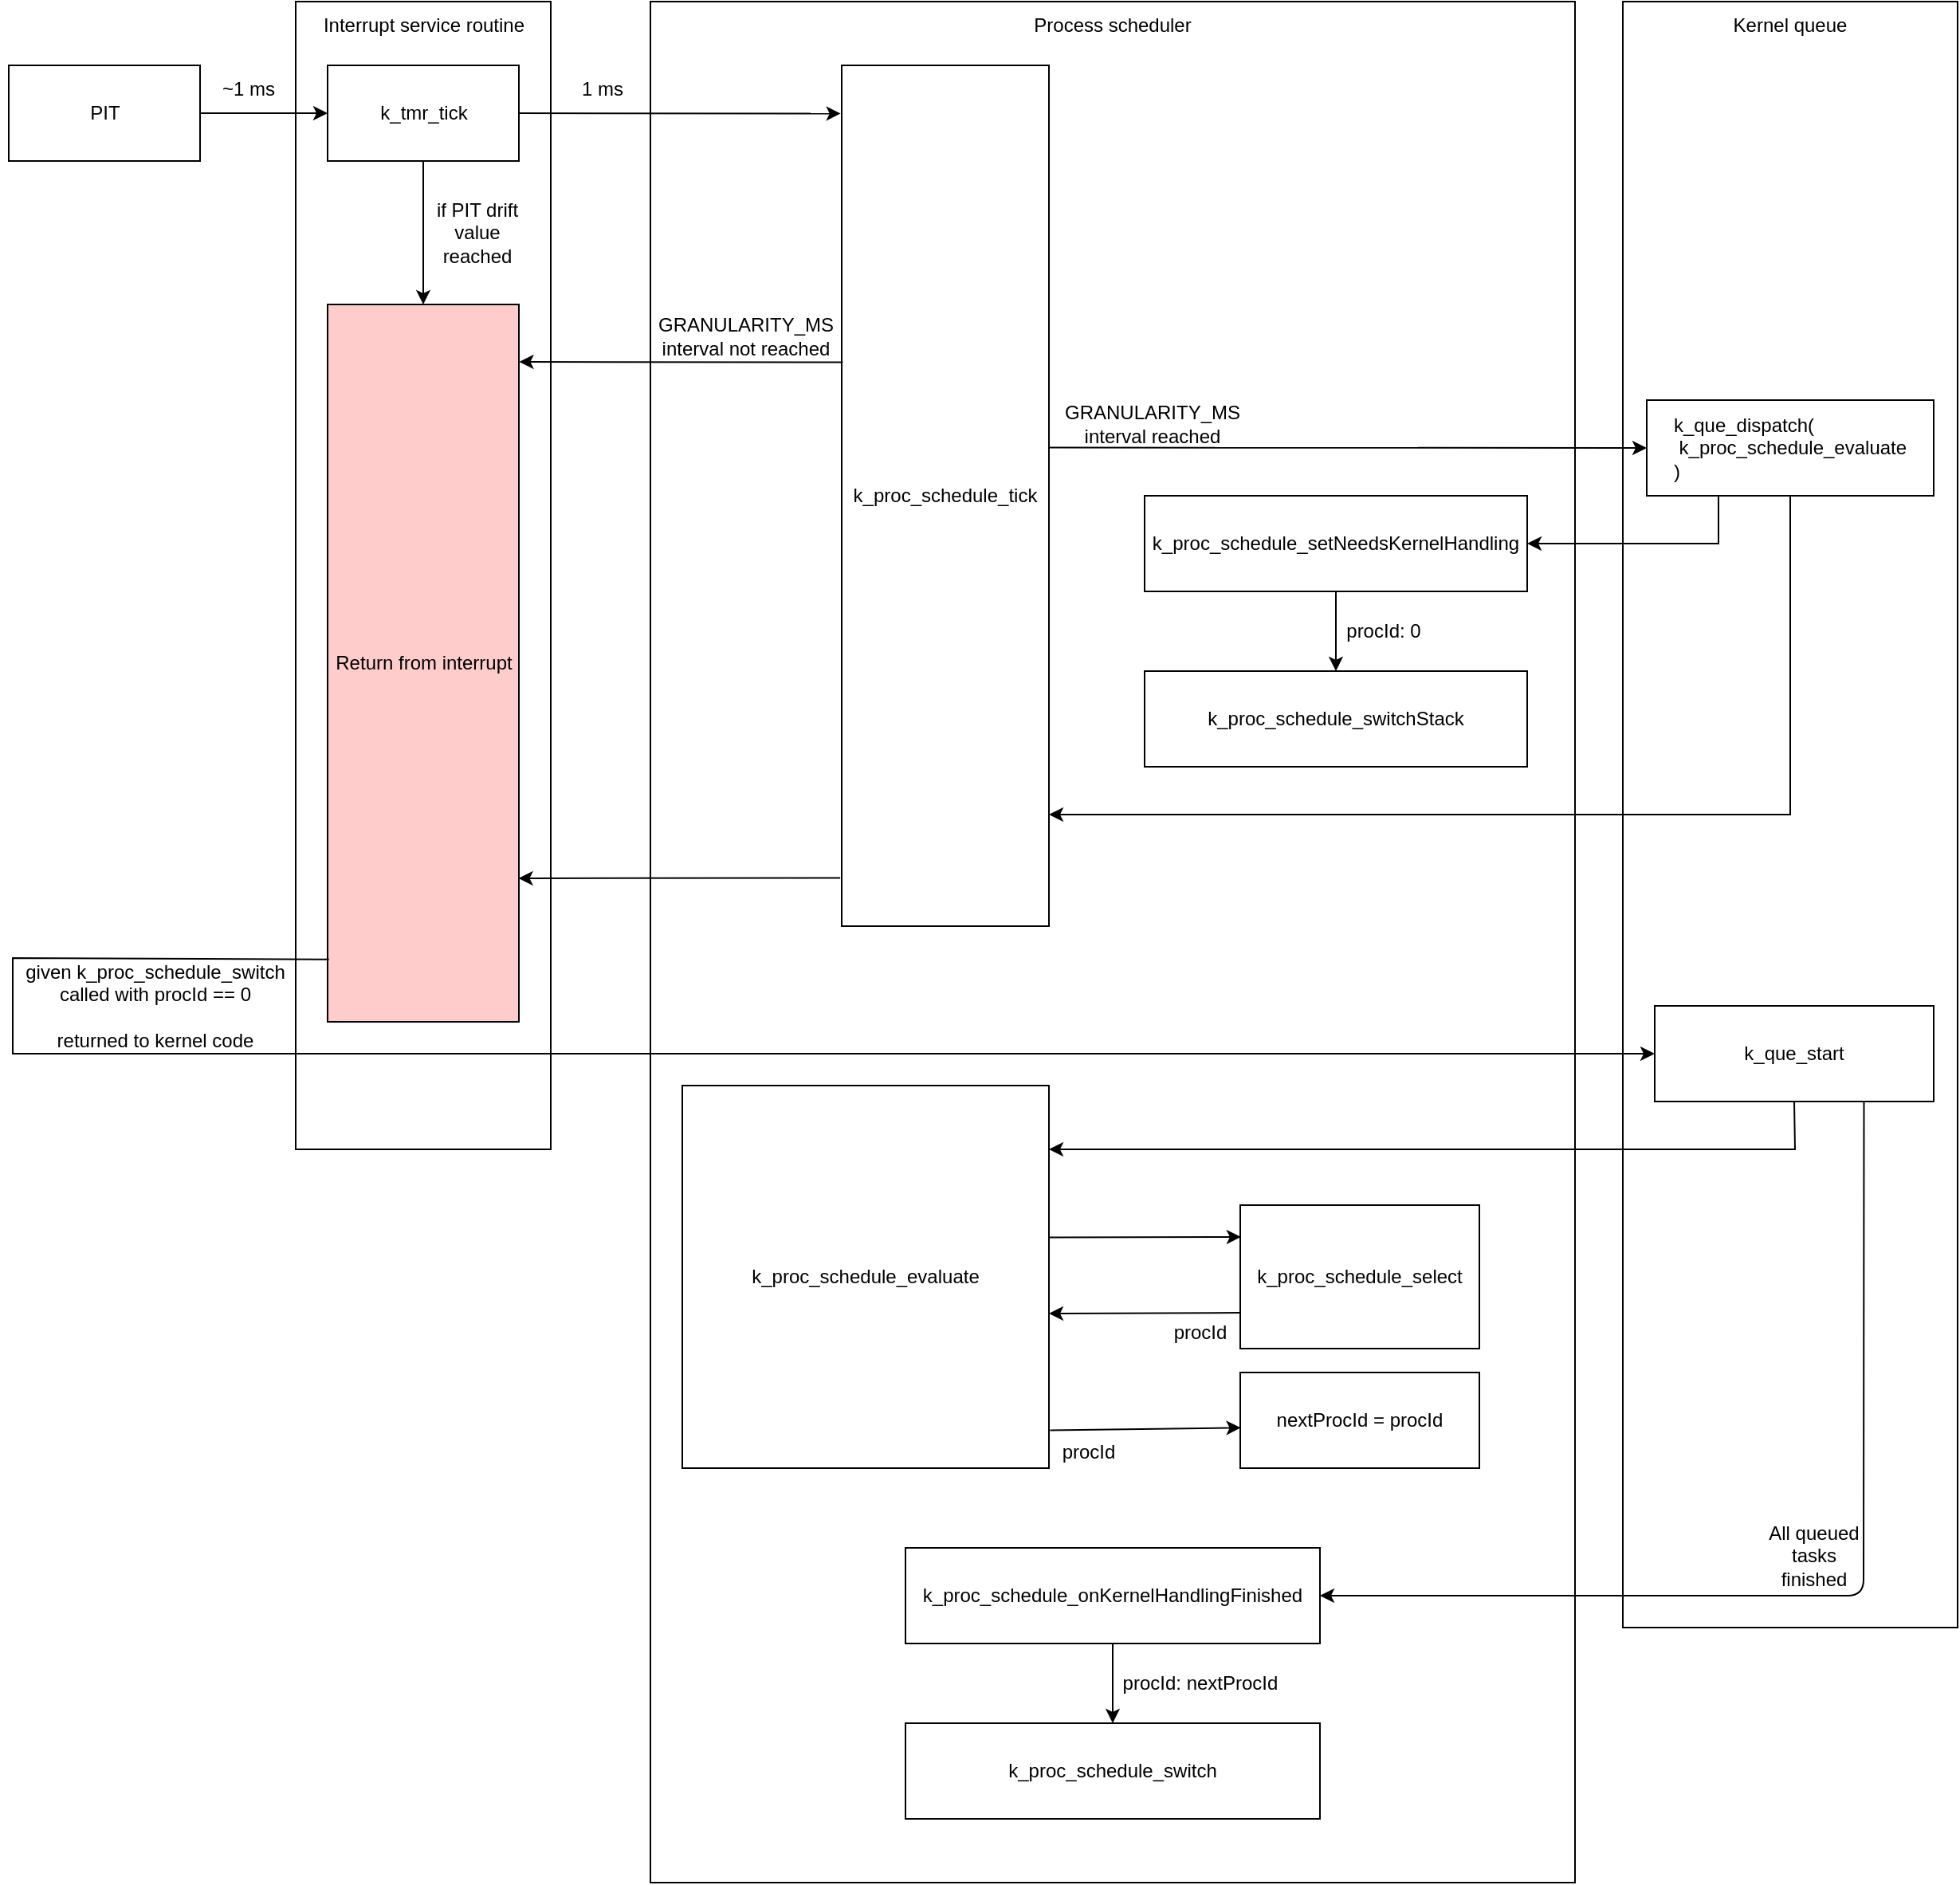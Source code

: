 <mxfile>
    <diagram id="C5RBs43oDa-KdzZeNtuy" name="Page-1">
        <mxGraphModel dx="2616" dy="1981" grid="1" gridSize="10" guides="1" tooltips="1" connect="1" arrows="1" fold="1" page="1" pageScale="1" pageWidth="827" pageHeight="1169" math="0" shadow="0">
            <root>
                <mxCell id="WIyWlLk6GJQsqaUBKTNV-0"/>
                <mxCell id="WIyWlLk6GJQsqaUBKTNV-1" parent="WIyWlLk6GJQsqaUBKTNV-0"/>
                <mxCell id="M0FN-xJ6hnQDgg32db2r-20" value="" style="rounded=0;whiteSpace=wrap;html=1;" parent="WIyWlLk6GJQsqaUBKTNV-1" vertex="1">
                    <mxGeometry x="147.5" y="-30" width="160" height="720" as="geometry"/>
                </mxCell>
                <mxCell id="M0FN-xJ6hnQDgg32db2r-15" value="" style="rounded=0;whiteSpace=wrap;html=1;" parent="WIyWlLk6GJQsqaUBKTNV-1" vertex="1">
                    <mxGeometry x="980" y="-30" width="210" height="1020" as="geometry"/>
                </mxCell>
                <mxCell id="M0FN-xJ6hnQDgg32db2r-13" value="" style="rounded=0;whiteSpace=wrap;html=1;" parent="WIyWlLk6GJQsqaUBKTNV-1" vertex="1">
                    <mxGeometry x="370" y="-30" width="580" height="1180" as="geometry"/>
                </mxCell>
                <mxCell id="M0FN-xJ6hnQDgg32db2r-0" value="PIT" style="rounded=0;whiteSpace=wrap;html=1;" parent="WIyWlLk6GJQsqaUBKTNV-1" vertex="1">
                    <mxGeometry x="-32.5" y="10" width="120" height="60" as="geometry"/>
                </mxCell>
                <mxCell id="M0FN-xJ6hnQDgg32db2r-1" value="" style="endArrow=classic;html=1;rounded=0;exitX=1;exitY=0.5;exitDx=0;exitDy=0;entryX=0;entryY=0.5;entryDx=0;entryDy=0;" parent="WIyWlLk6GJQsqaUBKTNV-1" source="M0FN-xJ6hnQDgg32db2r-0" target="M0FN-xJ6hnQDgg32db2r-3" edge="1">
                    <mxGeometry width="50" height="50" relative="1" as="geometry">
                        <mxPoint x="390" y="310" as="sourcePoint"/>
                        <mxPoint x="200" y="40" as="targetPoint"/>
                    </mxGeometry>
                </mxCell>
                <mxCell id="M0FN-xJ6hnQDgg32db2r-2" value="~1 ms" style="text;html=1;strokeColor=none;fillColor=none;align=center;verticalAlign=middle;whiteSpace=wrap;rounded=0;" parent="WIyWlLk6GJQsqaUBKTNV-1" vertex="1">
                    <mxGeometry x="87.5" y="10" width="60" height="30" as="geometry"/>
                </mxCell>
                <mxCell id="M0FN-xJ6hnQDgg32db2r-23" value="" style="edgeStyle=orthogonalEdgeStyle;rounded=0;orthogonalLoop=1;jettySize=auto;html=1;" parent="WIyWlLk6GJQsqaUBKTNV-1" source="M0FN-xJ6hnQDgg32db2r-3" target="M0FN-xJ6hnQDgg32db2r-22" edge="1">
                    <mxGeometry relative="1" as="geometry"/>
                </mxCell>
                <mxCell id="M0FN-xJ6hnQDgg32db2r-3" value="k_tmr_tick" style="rounded=0;whiteSpace=wrap;html=1;" parent="WIyWlLk6GJQsqaUBKTNV-1" vertex="1">
                    <mxGeometry x="167.5" y="10" width="120" height="60" as="geometry"/>
                </mxCell>
                <mxCell id="M0FN-xJ6hnQDgg32db2r-5" value="" style="endArrow=classic;html=1;rounded=0;exitX=1;exitY=0.5;exitDx=0;exitDy=0;entryX=-0.005;entryY=0.056;entryDx=0;entryDy=0;entryPerimeter=0;" parent="WIyWlLk6GJQsqaUBKTNV-1" source="M0FN-xJ6hnQDgg32db2r-3" target="M0FN-xJ6hnQDgg32db2r-6" edge="1">
                    <mxGeometry width="50" height="50" relative="1" as="geometry">
                        <mxPoint x="390" y="210" as="sourcePoint"/>
                        <mxPoint x="480" y="40" as="targetPoint"/>
                    </mxGeometry>
                </mxCell>
                <mxCell id="M0FN-xJ6hnQDgg32db2r-6" value="k_proc_schedule_tick" style="rounded=0;whiteSpace=wrap;html=1;" parent="WIyWlLk6GJQsqaUBKTNV-1" vertex="1">
                    <mxGeometry x="490" y="10" width="130" height="540" as="geometry"/>
                </mxCell>
                <mxCell id="M0FN-xJ6hnQDgg32db2r-7" value="&lt;div style=&quot;text-align: left;&quot;&gt;&lt;span style=&quot;background-color: initial;&quot;&gt;k_que_dispatch(&lt;/span&gt;&lt;/div&gt;&lt;span style=&quot;white-space: pre;&quot;&gt;&lt;div style=&quot;text-align: left;&quot;&gt;&lt;span style=&quot;background-color: initial;&quot;&gt; &lt;/span&gt;&lt;span style=&quot;background-color: initial; white-space: normal;&quot;&gt;k_proc_schedule_evaluate&lt;/span&gt;&lt;/div&gt;&lt;/span&gt;&lt;div style=&quot;text-align: left;&quot;&gt;&lt;span style=&quot;background-color: initial;&quot;&gt;)&lt;/span&gt;&lt;/div&gt;" style="rounded=0;whiteSpace=wrap;html=1;" parent="WIyWlLk6GJQsqaUBKTNV-1" vertex="1">
                    <mxGeometry x="995" y="220" width="180" height="60" as="geometry"/>
                </mxCell>
                <mxCell id="M0FN-xJ6hnQDgg32db2r-8" value="1 ms" style="text;html=1;strokeColor=none;fillColor=none;align=center;verticalAlign=middle;whiteSpace=wrap;rounded=0;" parent="WIyWlLk6GJQsqaUBKTNV-1" vertex="1">
                    <mxGeometry x="310" y="10" width="60" height="30" as="geometry"/>
                </mxCell>
                <mxCell id="M0FN-xJ6hnQDgg32db2r-10" value="" style="endArrow=classic;html=1;rounded=0;exitX=1;exitY=0.444;exitDx=0;exitDy=0;entryX=0;entryY=0.5;entryDx=0;entryDy=0;exitPerimeter=0;" parent="WIyWlLk6GJQsqaUBKTNV-1" source="M0FN-xJ6hnQDgg32db2r-6" target="M0FN-xJ6hnQDgg32db2r-7" edge="1">
                    <mxGeometry width="50" height="50" relative="1" as="geometry">
                        <mxPoint x="710" y="220" as="sourcePoint"/>
                        <mxPoint x="610" y="30" as="targetPoint"/>
                    </mxGeometry>
                </mxCell>
                <mxCell id="M0FN-xJ6hnQDgg32db2r-11" value="GRANULARITY_MS interval reached" style="text;html=1;strokeColor=none;fillColor=none;align=center;verticalAlign=middle;whiteSpace=wrap;rounded=0;" parent="WIyWlLk6GJQsqaUBKTNV-1" vertex="1">
                    <mxGeometry x="620" y="220" width="130" height="30" as="geometry"/>
                </mxCell>
                <mxCell id="M0FN-xJ6hnQDgg32db2r-14" value="Process scheduler" style="text;html=1;strokeColor=none;fillColor=none;align=center;verticalAlign=middle;whiteSpace=wrap;rounded=0;" parent="WIyWlLk6GJQsqaUBKTNV-1" vertex="1">
                    <mxGeometry x="590" y="-30" width="140" height="30" as="geometry"/>
                </mxCell>
                <mxCell id="M0FN-xJ6hnQDgg32db2r-16" value="Kernel queue" style="text;html=1;strokeColor=none;fillColor=none;align=center;verticalAlign=middle;whiteSpace=wrap;rounded=0;" parent="WIyWlLk6GJQsqaUBKTNV-1" vertex="1">
                    <mxGeometry x="1015" y="-30" width="140" height="30" as="geometry"/>
                </mxCell>
                <mxCell id="M0FN-xJ6hnQDgg32db2r-21" value="Interrupt service routine" style="text;html=1;strokeColor=none;fillColor=none;align=center;verticalAlign=middle;whiteSpace=wrap;rounded=0;" parent="WIyWlLk6GJQsqaUBKTNV-1" vertex="1">
                    <mxGeometry x="157.5" y="-30" width="140" height="30" as="geometry"/>
                </mxCell>
                <mxCell id="M0FN-xJ6hnQDgg32db2r-22" value="Return from interrupt" style="rounded=0;whiteSpace=wrap;html=1;fillColor=#FFCCCC;" parent="WIyWlLk6GJQsqaUBKTNV-1" vertex="1">
                    <mxGeometry x="167.5" y="160" width="120" height="450" as="geometry"/>
                </mxCell>
                <mxCell id="M0FN-xJ6hnQDgg32db2r-24" value="if PIT drift value reached" style="text;html=1;strokeColor=none;fillColor=none;align=center;verticalAlign=middle;whiteSpace=wrap;rounded=0;" parent="WIyWlLk6GJQsqaUBKTNV-1" vertex="1">
                    <mxGeometry x="225" y="90" width="72.5" height="50" as="geometry"/>
                </mxCell>
                <mxCell id="M0FN-xJ6hnQDgg32db2r-26" value="GRANULARITY_MS interval not reached" style="text;html=1;strokeColor=none;fillColor=none;align=center;verticalAlign=middle;whiteSpace=wrap;rounded=0;" parent="WIyWlLk6GJQsqaUBKTNV-1" vertex="1">
                    <mxGeometry x="370" y="160" width="120" height="40" as="geometry"/>
                </mxCell>
                <mxCell id="M0FN-xJ6hnQDgg32db2r-27" value="k_proc_schedule_setNeedsKernelHandling" style="rounded=0;whiteSpace=wrap;html=1;" parent="WIyWlLk6GJQsqaUBKTNV-1" vertex="1">
                    <mxGeometry x="680" y="280" width="240" height="60" as="geometry"/>
                </mxCell>
                <mxCell id="M0FN-xJ6hnQDgg32db2r-30" value="k_proc_schedule_switchStack" style="rounded=0;whiteSpace=wrap;html=1;" parent="WIyWlLk6GJQsqaUBKTNV-1" vertex="1">
                    <mxGeometry x="680" y="390" width="240" height="60" as="geometry"/>
                </mxCell>
                <mxCell id="M0FN-xJ6hnQDgg32db2r-31" value="" style="endArrow=classic;html=1;rounded=0;exitX=0.5;exitY=1;exitDx=0;exitDy=0;entryX=0.5;entryY=0;entryDx=0;entryDy=0;" parent="WIyWlLk6GJQsqaUBKTNV-1" source="M0FN-xJ6hnQDgg32db2r-27" target="M0FN-xJ6hnQDgg32db2r-30" edge="1">
                    <mxGeometry width="50" height="50" relative="1" as="geometry">
                        <mxPoint x="920" y="290" as="sourcePoint"/>
                        <mxPoint x="970" y="240" as="targetPoint"/>
                    </mxGeometry>
                </mxCell>
                <mxCell id="M0FN-xJ6hnQDgg32db2r-32" value="procId: 0" style="text;html=1;strokeColor=none;fillColor=none;align=center;verticalAlign=middle;whiteSpace=wrap;rounded=0;" parent="WIyWlLk6GJQsqaUBKTNV-1" vertex="1">
                    <mxGeometry x="800" y="350" width="60" height="30" as="geometry"/>
                </mxCell>
                <mxCell id="M0FN-xJ6hnQDgg32db2r-33" value="" style="endArrow=classic;html=1;rounded=0;exitX=0.25;exitY=1;exitDx=0;exitDy=0;entryX=1;entryY=0.5;entryDx=0;entryDy=0;" parent="WIyWlLk6GJQsqaUBKTNV-1" source="M0FN-xJ6hnQDgg32db2r-7" target="M0FN-xJ6hnQDgg32db2r-27" edge="1">
                    <mxGeometry width="50" height="50" relative="1" as="geometry">
                        <mxPoint x="920" y="290" as="sourcePoint"/>
                        <mxPoint x="970" y="240" as="targetPoint"/>
                        <Array as="points">
                            <mxPoint x="1040" y="310"/>
                        </Array>
                    </mxGeometry>
                </mxCell>
                <mxCell id="M0FN-xJ6hnQDgg32db2r-35" value="" style="endArrow=classic;html=1;rounded=0;exitX=0.005;exitY=0.345;exitDx=0;exitDy=0;exitPerimeter=0;entryX=1.002;entryY=0.08;entryDx=0;entryDy=0;entryPerimeter=0;" parent="WIyWlLk6GJQsqaUBKTNV-1" source="M0FN-xJ6hnQDgg32db2r-6" target="M0FN-xJ6hnQDgg32db2r-22" edge="1">
                    <mxGeometry width="50" height="50" relative="1" as="geometry">
                        <mxPoint x="490" y="190" as="sourcePoint"/>
                        <mxPoint x="290" y="196" as="targetPoint"/>
                    </mxGeometry>
                </mxCell>
                <mxCell id="M0FN-xJ6hnQDgg32db2r-36" value="" style="endArrow=classic;html=1;rounded=0;exitX=0.5;exitY=1;exitDx=0;exitDy=0;" parent="WIyWlLk6GJQsqaUBKTNV-1" source="M0FN-xJ6hnQDgg32db2r-7" edge="1">
                    <mxGeometry width="50" height="50" relative="1" as="geometry">
                        <mxPoint x="920" y="490" as="sourcePoint"/>
                        <mxPoint x="620" y="480" as="targetPoint"/>
                        <Array as="points">
                            <mxPoint x="1085" y="480"/>
                        </Array>
                    </mxGeometry>
                </mxCell>
                <mxCell id="M0FN-xJ6hnQDgg32db2r-38" value="" style="endArrow=classic;html=1;rounded=0;exitX=-0.007;exitY=0.944;exitDx=0;exitDy=0;exitPerimeter=0;entryX=0.998;entryY=0.8;entryDx=0;entryDy=0;entryPerimeter=0;" parent="WIyWlLk6GJQsqaUBKTNV-1" source="M0FN-xJ6hnQDgg32db2r-6" target="M0FN-xJ6hnQDgg32db2r-22" edge="1">
                    <mxGeometry width="50" height="50" relative="1" as="geometry">
                        <mxPoint x="920" y="490" as="sourcePoint"/>
                        <mxPoint x="970" y="440" as="targetPoint"/>
                    </mxGeometry>
                </mxCell>
                <mxCell id="M0FN-xJ6hnQDgg32db2r-39" value="&lt;div style=&quot;text-align: left;&quot;&gt;k_que_start&lt;/div&gt;" style="rounded=0;whiteSpace=wrap;html=1;" parent="WIyWlLk6GJQsqaUBKTNV-1" vertex="1">
                    <mxGeometry x="1000" y="600" width="175" height="60" as="geometry"/>
                </mxCell>
                <mxCell id="M0FN-xJ6hnQDgg32db2r-40" value="" style="endArrow=classic;html=1;rounded=0;entryX=0;entryY=0.5;entryDx=0;entryDy=0;exitX=0.007;exitY=0.913;exitDx=0;exitDy=0;exitPerimeter=0;" parent="WIyWlLk6GJQsqaUBKTNV-1" source="M0FN-xJ6hnQDgg32db2r-22" target="M0FN-xJ6hnQDgg32db2r-39" edge="1">
                    <mxGeometry width="50" height="50" relative="1" as="geometry">
                        <mxPoint x="830" y="580" as="sourcePoint"/>
                        <mxPoint x="880" y="530" as="targetPoint"/>
                        <Array as="points">
                            <mxPoint x="-30" y="570"/>
                            <mxPoint x="-30" y="630"/>
                        </Array>
                    </mxGeometry>
                </mxCell>
                <mxCell id="M0FN-xJ6hnQDgg32db2r-41" value="given k_proc_schedule_switch called with procId == 0&lt;br&gt;&lt;br&gt;returned to kernel code" style="text;html=1;strokeColor=none;fillColor=none;align=center;verticalAlign=middle;whiteSpace=wrap;rounded=0;" parent="WIyWlLk6GJQsqaUBKTNV-1" vertex="1">
                    <mxGeometry x="-32.5" y="570" width="182.5" height="60" as="geometry"/>
                </mxCell>
                <mxCell id="M0FN-xJ6hnQDgg32db2r-42" value="k_proc_schedule_evaluate" style="rounded=0;whiteSpace=wrap;html=1;" parent="WIyWlLk6GJQsqaUBKTNV-1" vertex="1">
                    <mxGeometry x="390" y="650" width="230" height="240" as="geometry"/>
                </mxCell>
                <mxCell id="M0FN-xJ6hnQDgg32db2r-43" value="" style="endArrow=classic;html=1;rounded=0;exitX=0.5;exitY=1;exitDx=0;exitDy=0;" parent="WIyWlLk6GJQsqaUBKTNV-1" source="M0FN-xJ6hnQDgg32db2r-39" edge="1">
                    <mxGeometry width="50" height="50" relative="1" as="geometry">
                        <mxPoint x="700" y="630" as="sourcePoint"/>
                        <mxPoint x="620" y="690" as="targetPoint"/>
                        <Array as="points">
                            <mxPoint x="1088" y="690"/>
                        </Array>
                    </mxGeometry>
                </mxCell>
                <mxCell id="M0FN-xJ6hnQDgg32db2r-44" value="k_proc_schedule_select" style="rounded=0;whiteSpace=wrap;html=1;" parent="WIyWlLk6GJQsqaUBKTNV-1" vertex="1">
                    <mxGeometry x="740" y="725" width="150" height="90" as="geometry"/>
                </mxCell>
                <mxCell id="M0FN-xJ6hnQDgg32db2r-51" value="" style="endArrow=classic;html=1;rounded=0;entryX=0.003;entryY=0.222;entryDx=0;entryDy=0;exitX=1.002;exitY=0.397;exitDx=0;exitDy=0;exitPerimeter=0;entryPerimeter=0;" parent="WIyWlLk6GJQsqaUBKTNV-1" source="M0FN-xJ6hnQDgg32db2r-42" target="M0FN-xJ6hnQDgg32db2r-44" edge="1">
                    <mxGeometry width="50" height="50" relative="1" as="geometry">
                        <mxPoint x="420" y="700" as="sourcePoint"/>
                        <mxPoint x="470" y="650" as="targetPoint"/>
                    </mxGeometry>
                </mxCell>
                <mxCell id="M0FN-xJ6hnQDgg32db2r-52" value="" style="endArrow=classic;html=1;rounded=0;exitX=0;exitY=0.75;exitDx=0;exitDy=0;" parent="WIyWlLk6GJQsqaUBKTNV-1" source="M0FN-xJ6hnQDgg32db2r-44" edge="1">
                    <mxGeometry width="50" height="50" relative="1" as="geometry">
                        <mxPoint x="420" y="700" as="sourcePoint"/>
                        <mxPoint x="620" y="793" as="targetPoint"/>
                    </mxGeometry>
                </mxCell>
                <mxCell id="M0FN-xJ6hnQDgg32db2r-54" value="nextProcId = procId" style="rounded=0;whiteSpace=wrap;html=1;" parent="WIyWlLk6GJQsqaUBKTNV-1" vertex="1">
                    <mxGeometry x="740" y="830" width="150" height="60" as="geometry"/>
                </mxCell>
                <mxCell id="M0FN-xJ6hnQDgg32db2r-55" value="" style="endArrow=classic;html=1;rounded=0;entryX=0.002;entryY=0.578;entryDx=0;entryDy=0;entryPerimeter=0;exitX=1.003;exitY=0.901;exitDx=0;exitDy=0;exitPerimeter=0;" parent="WIyWlLk6GJQsqaUBKTNV-1" source="M0FN-xJ6hnQDgg32db2r-42" target="M0FN-xJ6hnQDgg32db2r-54" edge="1">
                    <mxGeometry width="50" height="50" relative="1" as="geometry">
                        <mxPoint x="480" y="780" as="sourcePoint"/>
                        <mxPoint x="530" y="730" as="targetPoint"/>
                    </mxGeometry>
                </mxCell>
                <mxCell id="M0FN-xJ6hnQDgg32db2r-56" value="procId" style="text;html=1;strokeColor=none;fillColor=none;align=center;verticalAlign=middle;whiteSpace=wrap;rounded=0;" parent="WIyWlLk6GJQsqaUBKTNV-1" vertex="1">
                    <mxGeometry x="690" y="795" width="50" height="20" as="geometry"/>
                </mxCell>
                <mxCell id="M0FN-xJ6hnQDgg32db2r-57" value="procId" style="text;html=1;strokeColor=none;fillColor=none;align=center;verticalAlign=middle;whiteSpace=wrap;rounded=0;" parent="WIyWlLk6GJQsqaUBKTNV-1" vertex="1">
                    <mxGeometry x="620" y="870" width="50" height="20" as="geometry"/>
                </mxCell>
                <mxCell id="5" style="edgeStyle=none;html=1;entryX=0.5;entryY=0;entryDx=0;entryDy=0;" edge="1" parent="WIyWlLk6GJQsqaUBKTNV-1" source="0" target="3">
                    <mxGeometry relative="1" as="geometry"/>
                </mxCell>
                <mxCell id="0" value="k_proc_schedule_onKernelHandlingFinished" style="rounded=0;whiteSpace=wrap;html=1;" parent="WIyWlLk6GJQsqaUBKTNV-1" vertex="1">
                    <mxGeometry x="530" y="940" width="260" height="60" as="geometry"/>
                </mxCell>
                <mxCell id="1" value="" style="endArrow=classic;html=1;entryX=1;entryY=0.5;entryDx=0;entryDy=0;exitX=0.75;exitY=1;exitDx=0;exitDy=0;" parent="WIyWlLk6GJQsqaUBKTNV-1" source="M0FN-xJ6hnQDgg32db2r-39" target="0" edge="1">
                    <mxGeometry width="50" height="50" relative="1" as="geometry">
                        <mxPoint x="850" y="730" as="sourcePoint"/>
                        <mxPoint x="900" y="680" as="targetPoint"/>
                        <Array as="points">
                            <mxPoint x="1131" y="970"/>
                        </Array>
                    </mxGeometry>
                </mxCell>
                <mxCell id="2" value="All queued tasks finished" style="text;html=1;strokeColor=none;fillColor=none;align=center;verticalAlign=middle;whiteSpace=wrap;rounded=0;" parent="WIyWlLk6GJQsqaUBKTNV-1" vertex="1">
                    <mxGeometry x="1070" y="930" width="60" height="30" as="geometry"/>
                </mxCell>
                <mxCell id="3" value="k_proc_schedule_switch" style="rounded=0;whiteSpace=wrap;html=1;" vertex="1" parent="WIyWlLk6GJQsqaUBKTNV-1">
                    <mxGeometry x="530" y="1050" width="260" height="60" as="geometry"/>
                </mxCell>
                <mxCell id="4" value="procId: nextProcId" style="text;html=1;strokeColor=none;fillColor=none;align=center;verticalAlign=middle;whiteSpace=wrap;rounded=0;" vertex="1" parent="WIyWlLk6GJQsqaUBKTNV-1">
                    <mxGeometry x="660" y="1010" width="110" height="30" as="geometry"/>
                </mxCell>
            </root>
        </mxGraphModel>
    </diagram>
</mxfile>
